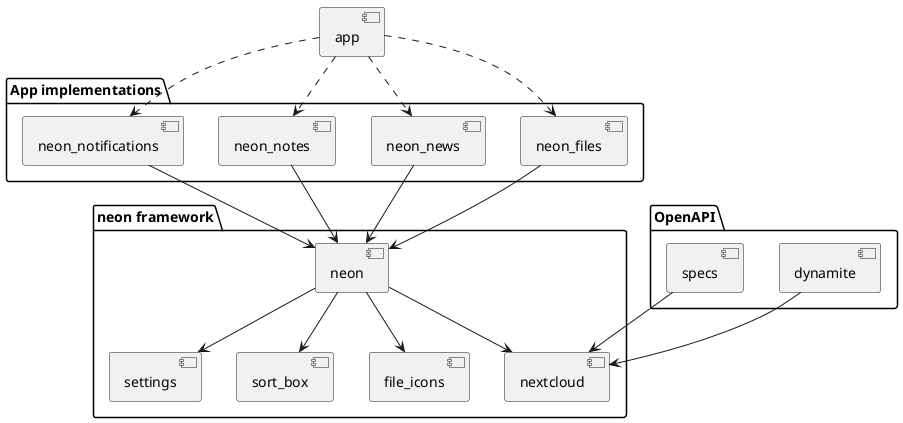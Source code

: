 @startuml architecture

package "neon framework" {
    component neon
    component nextcloud
    component settings
    component sort_box
    component file_icons
}

package "App implementations" {
    component neon_files
    component neon_news
    component neon_notes
    component neon_notifications
}

package "OpenAPI" {
    component dynamite
    component specs
}

component app

app ..> neon_files
app ..> neon_news
app ..> neon_notes
app ..> neon_notifications

neon_files --> neon
neon_news --> neon
neon_notes --> neon
neon_notifications --> neon


neon --> nextcloud
neon --> settings
neon --> sort_box
neon --> file_icons

dynamite --> nextcloud
specs --> nextcloud

@enduml